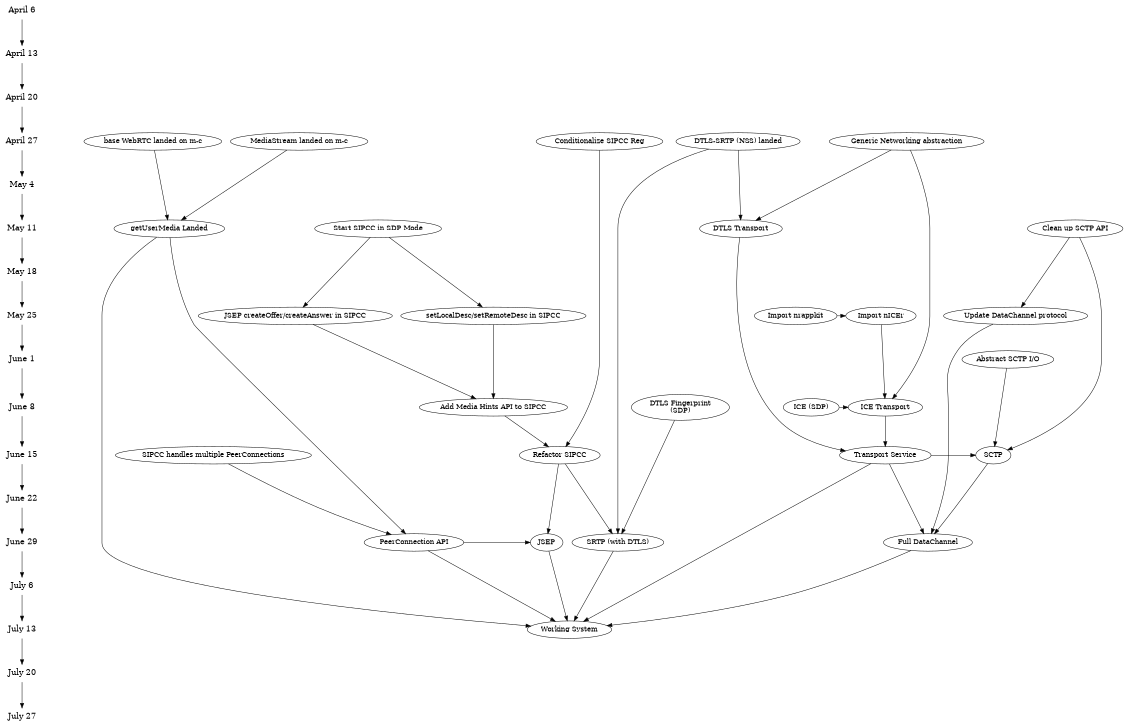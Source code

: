 digraph G {
ranksep=.75; size = "7.5,7.5";
{
node [shape=plaintext, fontsize=16]; /* the time-line graph */ 
     "April 6" -> "April 13"-> "April 20"-> "April 27"-> "May 4"-> "May 11"-> "May 18"-> "May 25"-> "June 1"-> "June 8"-> "June 15"-> "June 22"-> "June 29"-> "July 6"-> "July 13"-> "July 20"-> "July 27"
}

	{rank = same; "April 27";
	   webrtc [label = "base WebRTC landed on m-c"];
	   mediastream [label = "MediaStream landed on m-c"];
	   genericio [label = "Generic Networking abstraction"]
	   dtlssrtp [label = "DTLS-SRTP (NSS) landed"]
	   sipccnoreg [ label = "Conditionalize SIPCC Reg"]
        }

	{rank = same; "May 11";
	   getusermedia [label = "getUserMedia Landed"]
	   dtlstransport [label = "DTLS Transport" ];
	   sctpupdate [label = "Clean up SCTP API"];
	   sipccsdp [ label = "Start SIPCC in SDP Mode"];
	}
	dtlssrtp -> dtlstransport
	genericio -> dtlstransport
	
	{rank = same; "May 25";
	   nicer [label = "Import nICEr"];
	   nrappkit [label = "Import nrappkit"];
           sipccjsep [ label = "JSEP createOffer/createAnswer in SIPCC"];
	   sipccsetdesc [ label = "setLocalDesc/setRemoteDesc in SIPCC"];
	   datachannelupdate [label = "Update DataChannel protocol"];
        }	   	   
	nrappkit -> nicer
        sipccsdp -> sipccjsep
        sipccsdp->sipccsetdesc

	{rank = same; "June 1";
	   sctpio [ label = "Abstract SCTP I/O"]
        }
	

	{rank = same; "June 8";
	   icetransport [ label = "ICE Transport"];
	   dtlsfingerprint [ label = "DTLS Fingerprint\n(SDP)"];
	   iceparams [label = "ICE (SDP)"];
           sipccmediahints [ label = "Add Media Hints API to SIPCC"];
	}

	nicer -> icetransport
        sipccjsep -> sipccmediahints
        sipccsetdesc -> sipccmediahints
	genericio -> icetransport
	iceparams -> icetransport

	{rank = same; "June 15";
	   transport [label = "Transport Service"];
	   sctp [label = "SCTP"];
	   sipccrefactor [label = "Refactor SIPCC"];
           sipccmultipeerconn [label = "SIPCC handles multiple PeerConnections"]
	 } 
	 sipccnoreg -> sipccrefactor
	 sipccmediahints -> sipccrefactor
	 sipccrefactor -> "JSEP"
	 dtlstransport -> transport
	 icetransport -> transport

        {rank = same; "June 29"; 
	   peerconnection [label = "PeerConnection API"]; JSEP;
	   datachannel [label = "Full DataChannel"];
	   srtp [label = "SRTP (with DTLS)"] }
        dtlsfingerprint -> srtp
	dtlssrtp -> srtp
	sipccrefactor -> srtp
        sipccmultipeerconn -> peerconnection

        {rank = same; "July 13"; 
	   working [ label = "Working System" ] }
	
        mediastream->getusermedia
	webrtc->getusermedia
	
	transport -> working
	transport -> datachannel
	getusermedia -> peerconnection
	getusermedia -> working
	peerconnection -> working
	peerconnection -> "JSEP"
	"JSEP" -> working
	sctpio-> sctp
	sctpupdate -> sctp
	sctpupdate -> datachannelupdate
	datachannelupdate -> datachannel
	sctp -> datachannel
	transport ->sctp
	datachannel -> working
	srtp -> working
}
